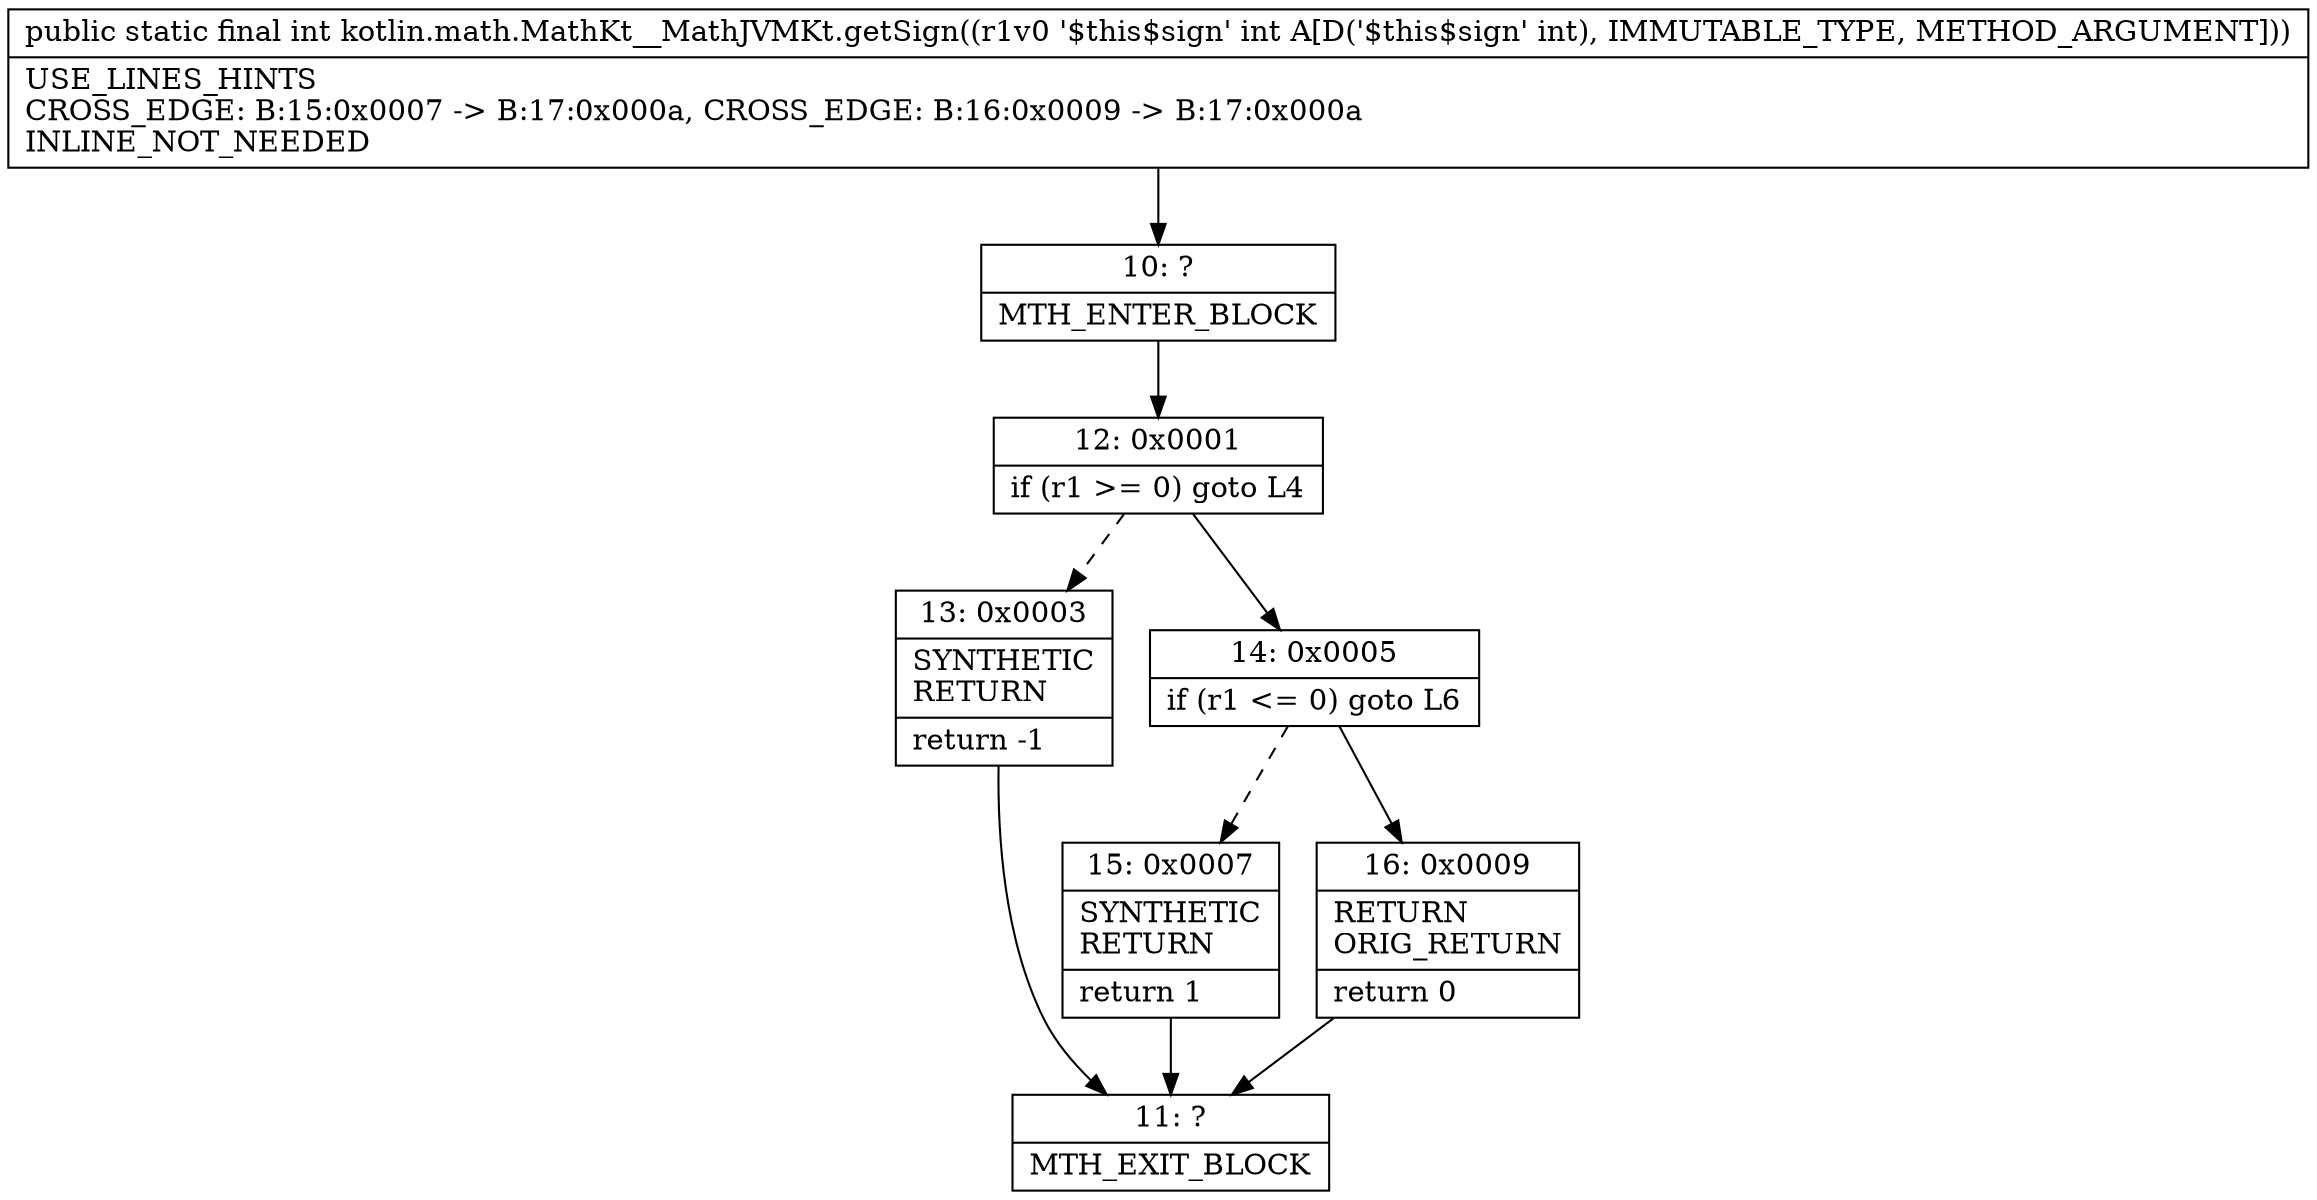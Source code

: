digraph "CFG forkotlin.math.MathKt__MathJVMKt.getSign(I)I" {
Node_10 [shape=record,label="{10\:\ ?|MTH_ENTER_BLOCK\l}"];
Node_12 [shape=record,label="{12\:\ 0x0001|if (r1 \>= 0) goto L4\l}"];
Node_13 [shape=record,label="{13\:\ 0x0003|SYNTHETIC\lRETURN\l|return \-1\l}"];
Node_11 [shape=record,label="{11\:\ ?|MTH_EXIT_BLOCK\l}"];
Node_14 [shape=record,label="{14\:\ 0x0005|if (r1 \<= 0) goto L6\l}"];
Node_15 [shape=record,label="{15\:\ 0x0007|SYNTHETIC\lRETURN\l|return 1\l}"];
Node_16 [shape=record,label="{16\:\ 0x0009|RETURN\lORIG_RETURN\l|return 0\l}"];
MethodNode[shape=record,label="{public static final int kotlin.math.MathKt__MathJVMKt.getSign((r1v0 '$this$sign' int A[D('$this$sign' int), IMMUTABLE_TYPE, METHOD_ARGUMENT]))  | USE_LINES_HINTS\lCROSS_EDGE: B:15:0x0007 \-\> B:17:0x000a, CROSS_EDGE: B:16:0x0009 \-\> B:17:0x000a\lINLINE_NOT_NEEDED\l}"];
MethodNode -> Node_10;Node_10 -> Node_12;
Node_12 -> Node_13[style=dashed];
Node_12 -> Node_14;
Node_13 -> Node_11;
Node_14 -> Node_15[style=dashed];
Node_14 -> Node_16;
Node_15 -> Node_11;
Node_16 -> Node_11;
}

